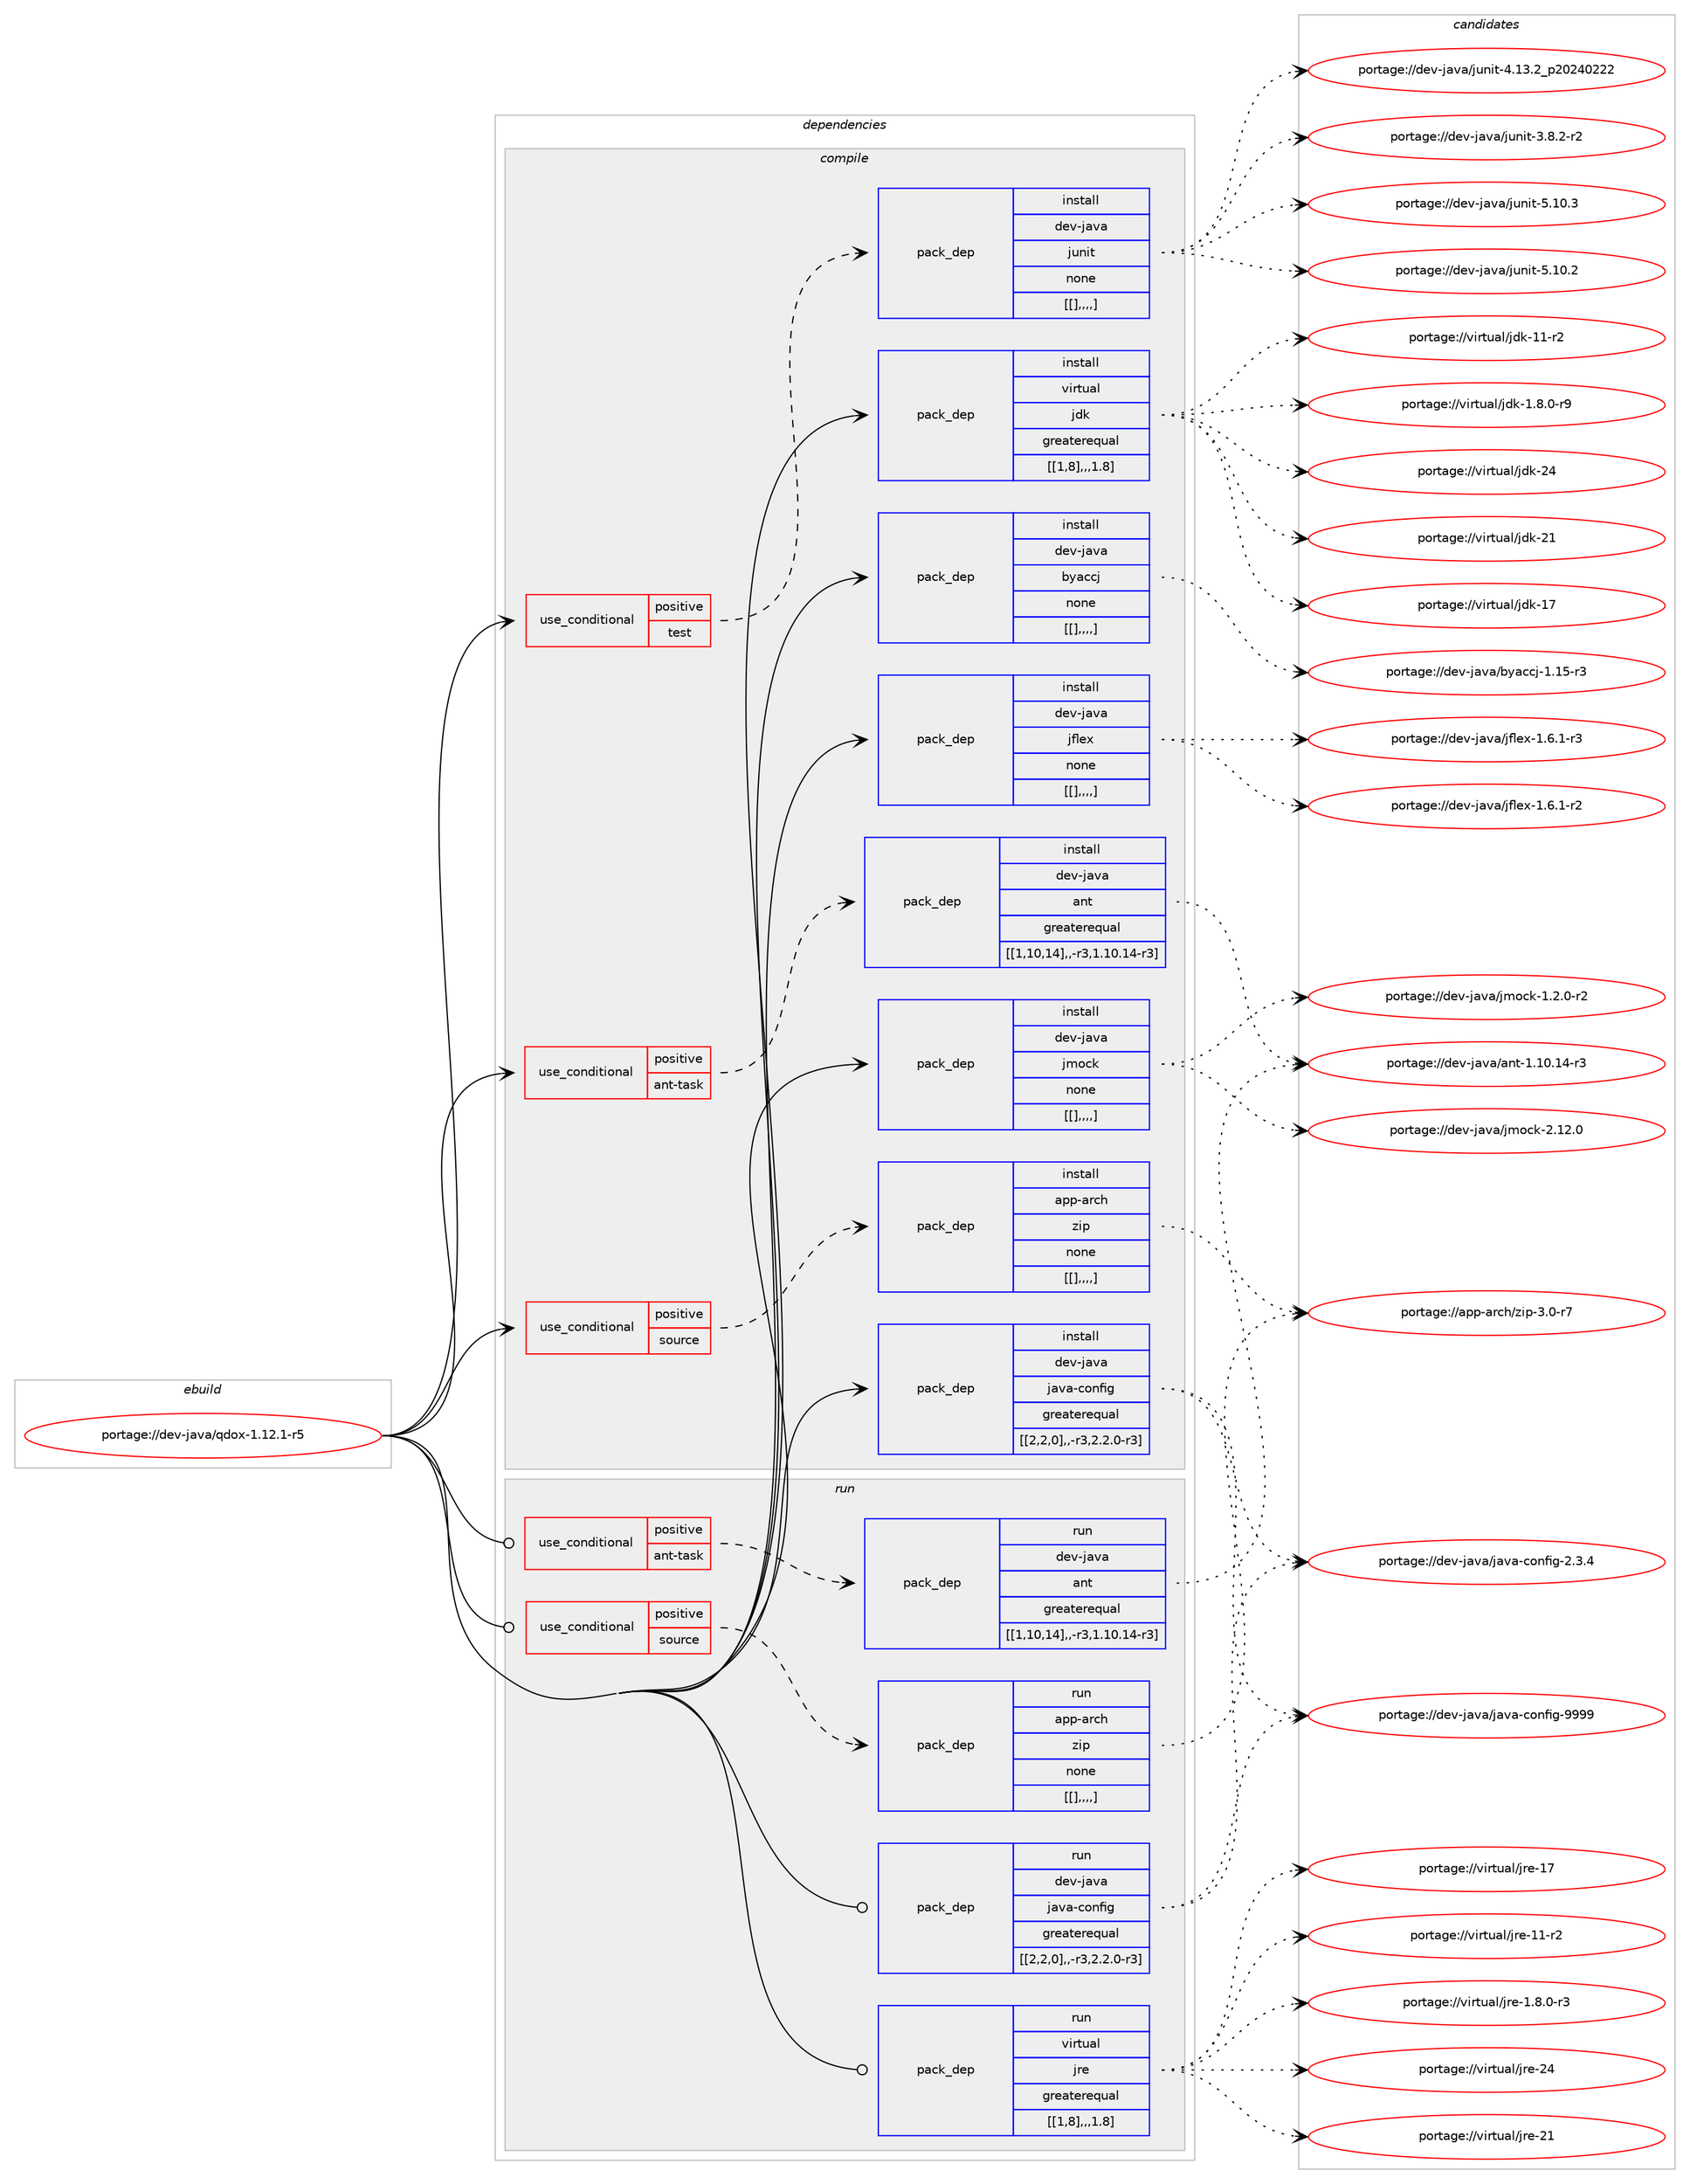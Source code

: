 digraph prolog {

# *************
# Graph options
# *************

newrank=true;
concentrate=true;
compound=true;
graph [rankdir=LR,fontname=Helvetica,fontsize=10,ranksep=1.5];#, ranksep=2.5, nodesep=0.2];
edge  [arrowhead=vee];
node  [fontname=Helvetica,fontsize=10];

# **********
# The ebuild
# **********

subgraph cluster_leftcol {
color=gray;
label=<<i>ebuild</i>>;
id [label="portage://dev-java/qdox-1.12.1-r5", color=red, width=4, href="../dev-java/qdox-1.12.1-r5.svg"];
}

# ****************
# The dependencies
# ****************

subgraph cluster_midcol {
color=gray;
label=<<i>dependencies</i>>;
subgraph cluster_compile {
fillcolor="#eeeeee";
style=filled;
label=<<i>compile</i>>;
subgraph cond22812 {
dependency97489 [label=<<TABLE BORDER="0" CELLBORDER="1" CELLSPACING="0" CELLPADDING="4"><TR><TD ROWSPAN="3" CELLPADDING="10">use_conditional</TD></TR><TR><TD>positive</TD></TR><TR><TD>ant-task</TD></TR></TABLE>>, shape=none, color=red];
subgraph pack73619 {
dependency97490 [label=<<TABLE BORDER="0" CELLBORDER="1" CELLSPACING="0" CELLPADDING="4" WIDTH="220"><TR><TD ROWSPAN="6" CELLPADDING="30">pack_dep</TD></TR><TR><TD WIDTH="110">install</TD></TR><TR><TD>dev-java</TD></TR><TR><TD>ant</TD></TR><TR><TD>greaterequal</TD></TR><TR><TD>[[1,10,14],,-r3,1.10.14-r3]</TD></TR></TABLE>>, shape=none, color=blue];
}
dependency97489:e -> dependency97490:w [weight=20,style="dashed",arrowhead="vee"];
}
id:e -> dependency97489:w [weight=20,style="solid",arrowhead="vee"];
subgraph cond22813 {
dependency97491 [label=<<TABLE BORDER="0" CELLBORDER="1" CELLSPACING="0" CELLPADDING="4"><TR><TD ROWSPAN="3" CELLPADDING="10">use_conditional</TD></TR><TR><TD>positive</TD></TR><TR><TD>source</TD></TR></TABLE>>, shape=none, color=red];
subgraph pack73620 {
dependency97492 [label=<<TABLE BORDER="0" CELLBORDER="1" CELLSPACING="0" CELLPADDING="4" WIDTH="220"><TR><TD ROWSPAN="6" CELLPADDING="30">pack_dep</TD></TR><TR><TD WIDTH="110">install</TD></TR><TR><TD>app-arch</TD></TR><TR><TD>zip</TD></TR><TR><TD>none</TD></TR><TR><TD>[[],,,,]</TD></TR></TABLE>>, shape=none, color=blue];
}
dependency97491:e -> dependency97492:w [weight=20,style="dashed",arrowhead="vee"];
}
id:e -> dependency97491:w [weight=20,style="solid",arrowhead="vee"];
subgraph cond22814 {
dependency97493 [label=<<TABLE BORDER="0" CELLBORDER="1" CELLSPACING="0" CELLPADDING="4"><TR><TD ROWSPAN="3" CELLPADDING="10">use_conditional</TD></TR><TR><TD>positive</TD></TR><TR><TD>test</TD></TR></TABLE>>, shape=none, color=red];
subgraph pack73621 {
dependency97494 [label=<<TABLE BORDER="0" CELLBORDER="1" CELLSPACING="0" CELLPADDING="4" WIDTH="220"><TR><TD ROWSPAN="6" CELLPADDING="30">pack_dep</TD></TR><TR><TD WIDTH="110">install</TD></TR><TR><TD>dev-java</TD></TR><TR><TD>junit</TD></TR><TR><TD>none</TD></TR><TR><TD>[[],,,,]</TD></TR></TABLE>>, shape=none, color=blue];
}
dependency97493:e -> dependency97494:w [weight=20,style="dashed",arrowhead="vee"];
}
id:e -> dependency97493:w [weight=20,style="solid",arrowhead="vee"];
subgraph pack73622 {
dependency97495 [label=<<TABLE BORDER="0" CELLBORDER="1" CELLSPACING="0" CELLPADDING="4" WIDTH="220"><TR><TD ROWSPAN="6" CELLPADDING="30">pack_dep</TD></TR><TR><TD WIDTH="110">install</TD></TR><TR><TD>dev-java</TD></TR><TR><TD>byaccj</TD></TR><TR><TD>none</TD></TR><TR><TD>[[],,,,]</TD></TR></TABLE>>, shape=none, color=blue];
}
id:e -> dependency97495:w [weight=20,style="solid",arrowhead="vee"];
subgraph pack73623 {
dependency97496 [label=<<TABLE BORDER="0" CELLBORDER="1" CELLSPACING="0" CELLPADDING="4" WIDTH="220"><TR><TD ROWSPAN="6" CELLPADDING="30">pack_dep</TD></TR><TR><TD WIDTH="110">install</TD></TR><TR><TD>dev-java</TD></TR><TR><TD>java-config</TD></TR><TR><TD>greaterequal</TD></TR><TR><TD>[[2,2,0],,-r3,2.2.0-r3]</TD></TR></TABLE>>, shape=none, color=blue];
}
id:e -> dependency97496:w [weight=20,style="solid",arrowhead="vee"];
subgraph pack73624 {
dependency97497 [label=<<TABLE BORDER="0" CELLBORDER="1" CELLSPACING="0" CELLPADDING="4" WIDTH="220"><TR><TD ROWSPAN="6" CELLPADDING="30">pack_dep</TD></TR><TR><TD WIDTH="110">install</TD></TR><TR><TD>dev-java</TD></TR><TR><TD>jflex</TD></TR><TR><TD>none</TD></TR><TR><TD>[[],,,,]</TD></TR></TABLE>>, shape=none, color=blue];
}
id:e -> dependency97497:w [weight=20,style="solid",arrowhead="vee"];
subgraph pack73625 {
dependency97498 [label=<<TABLE BORDER="0" CELLBORDER="1" CELLSPACING="0" CELLPADDING="4" WIDTH="220"><TR><TD ROWSPAN="6" CELLPADDING="30">pack_dep</TD></TR><TR><TD WIDTH="110">install</TD></TR><TR><TD>dev-java</TD></TR><TR><TD>jmock</TD></TR><TR><TD>none</TD></TR><TR><TD>[[],,,,]</TD></TR></TABLE>>, shape=none, color=blue];
}
id:e -> dependency97498:w [weight=20,style="solid",arrowhead="vee"];
subgraph pack73626 {
dependency97499 [label=<<TABLE BORDER="0" CELLBORDER="1" CELLSPACING="0" CELLPADDING="4" WIDTH="220"><TR><TD ROWSPAN="6" CELLPADDING="30">pack_dep</TD></TR><TR><TD WIDTH="110">install</TD></TR><TR><TD>virtual</TD></TR><TR><TD>jdk</TD></TR><TR><TD>greaterequal</TD></TR><TR><TD>[[1,8],,,1.8]</TD></TR></TABLE>>, shape=none, color=blue];
}
id:e -> dependency97499:w [weight=20,style="solid",arrowhead="vee"];
}
subgraph cluster_compileandrun {
fillcolor="#eeeeee";
style=filled;
label=<<i>compile and run</i>>;
}
subgraph cluster_run {
fillcolor="#eeeeee";
style=filled;
label=<<i>run</i>>;
subgraph cond22815 {
dependency97500 [label=<<TABLE BORDER="0" CELLBORDER="1" CELLSPACING="0" CELLPADDING="4"><TR><TD ROWSPAN="3" CELLPADDING="10">use_conditional</TD></TR><TR><TD>positive</TD></TR><TR><TD>ant-task</TD></TR></TABLE>>, shape=none, color=red];
subgraph pack73627 {
dependency97501 [label=<<TABLE BORDER="0" CELLBORDER="1" CELLSPACING="0" CELLPADDING="4" WIDTH="220"><TR><TD ROWSPAN="6" CELLPADDING="30">pack_dep</TD></TR><TR><TD WIDTH="110">run</TD></TR><TR><TD>dev-java</TD></TR><TR><TD>ant</TD></TR><TR><TD>greaterequal</TD></TR><TR><TD>[[1,10,14],,-r3,1.10.14-r3]</TD></TR></TABLE>>, shape=none, color=blue];
}
dependency97500:e -> dependency97501:w [weight=20,style="dashed",arrowhead="vee"];
}
id:e -> dependency97500:w [weight=20,style="solid",arrowhead="odot"];
subgraph cond22816 {
dependency97502 [label=<<TABLE BORDER="0" CELLBORDER="1" CELLSPACING="0" CELLPADDING="4"><TR><TD ROWSPAN="3" CELLPADDING="10">use_conditional</TD></TR><TR><TD>positive</TD></TR><TR><TD>source</TD></TR></TABLE>>, shape=none, color=red];
subgraph pack73628 {
dependency97503 [label=<<TABLE BORDER="0" CELLBORDER="1" CELLSPACING="0" CELLPADDING="4" WIDTH="220"><TR><TD ROWSPAN="6" CELLPADDING="30">pack_dep</TD></TR><TR><TD WIDTH="110">run</TD></TR><TR><TD>app-arch</TD></TR><TR><TD>zip</TD></TR><TR><TD>none</TD></TR><TR><TD>[[],,,,]</TD></TR></TABLE>>, shape=none, color=blue];
}
dependency97502:e -> dependency97503:w [weight=20,style="dashed",arrowhead="vee"];
}
id:e -> dependency97502:w [weight=20,style="solid",arrowhead="odot"];
subgraph pack73629 {
dependency97504 [label=<<TABLE BORDER="0" CELLBORDER="1" CELLSPACING="0" CELLPADDING="4" WIDTH="220"><TR><TD ROWSPAN="6" CELLPADDING="30">pack_dep</TD></TR><TR><TD WIDTH="110">run</TD></TR><TR><TD>dev-java</TD></TR><TR><TD>java-config</TD></TR><TR><TD>greaterequal</TD></TR><TR><TD>[[2,2,0],,-r3,2.2.0-r3]</TD></TR></TABLE>>, shape=none, color=blue];
}
id:e -> dependency97504:w [weight=20,style="solid",arrowhead="odot"];
subgraph pack73630 {
dependency97505 [label=<<TABLE BORDER="0" CELLBORDER="1" CELLSPACING="0" CELLPADDING="4" WIDTH="220"><TR><TD ROWSPAN="6" CELLPADDING="30">pack_dep</TD></TR><TR><TD WIDTH="110">run</TD></TR><TR><TD>virtual</TD></TR><TR><TD>jre</TD></TR><TR><TD>greaterequal</TD></TR><TR><TD>[[1,8],,,1.8]</TD></TR></TABLE>>, shape=none, color=blue];
}
id:e -> dependency97505:w [weight=20,style="solid",arrowhead="odot"];
}
}

# **************
# The candidates
# **************

subgraph cluster_choices {
rank=same;
color=gray;
label=<<i>candidates</i>>;

subgraph choice73619 {
color=black;
nodesep=1;
choice100101118451069711897479711011645494649484649524511451 [label="portage://dev-java/ant-1.10.14-r3", color=red, width=4,href="../dev-java/ant-1.10.14-r3.svg"];
dependency97490:e -> choice100101118451069711897479711011645494649484649524511451:w [style=dotted,weight="100"];
}
subgraph choice73620 {
color=black;
nodesep=1;
choice9711211245971149910447122105112455146484511455 [label="portage://app-arch/zip-3.0-r7", color=red, width=4,href="../app-arch/zip-3.0-r7.svg"];
dependency97492:e -> choice9711211245971149910447122105112455146484511455:w [style=dotted,weight="100"];
}
subgraph choice73621 {
color=black;
nodesep=1;
choice1001011184510697118974710611711010511645534649484651 [label="portage://dev-java/junit-5.10.3", color=red, width=4,href="../dev-java/junit-5.10.3.svg"];
choice1001011184510697118974710611711010511645534649484650 [label="portage://dev-java/junit-5.10.2", color=red, width=4,href="../dev-java/junit-5.10.2.svg"];
choice1001011184510697118974710611711010511645524649514650951125048505248505050 [label="portage://dev-java/junit-4.13.2_p20240222", color=red, width=4,href="../dev-java/junit-4.13.2_p20240222.svg"];
choice100101118451069711897471061171101051164551465646504511450 [label="portage://dev-java/junit-3.8.2-r2", color=red, width=4,href="../dev-java/junit-3.8.2-r2.svg"];
dependency97494:e -> choice1001011184510697118974710611711010511645534649484651:w [style=dotted,weight="100"];
dependency97494:e -> choice1001011184510697118974710611711010511645534649484650:w [style=dotted,weight="100"];
dependency97494:e -> choice1001011184510697118974710611711010511645524649514650951125048505248505050:w [style=dotted,weight="100"];
dependency97494:e -> choice100101118451069711897471061171101051164551465646504511450:w [style=dotted,weight="100"];
}
subgraph choice73622 {
color=black;
nodesep=1;
choice100101118451069711897479812197999910645494649534511451 [label="portage://dev-java/byaccj-1.15-r3", color=red, width=4,href="../dev-java/byaccj-1.15-r3.svg"];
dependency97495:e -> choice100101118451069711897479812197999910645494649534511451:w [style=dotted,weight="100"];
}
subgraph choice73623 {
color=black;
nodesep=1;
choice10010111845106971189747106971189745991111101021051034557575757 [label="portage://dev-java/java-config-9999", color=red, width=4,href="../dev-java/java-config-9999.svg"];
choice1001011184510697118974710697118974599111110102105103455046514652 [label="portage://dev-java/java-config-2.3.4", color=red, width=4,href="../dev-java/java-config-2.3.4.svg"];
dependency97496:e -> choice10010111845106971189747106971189745991111101021051034557575757:w [style=dotted,weight="100"];
dependency97496:e -> choice1001011184510697118974710697118974599111110102105103455046514652:w [style=dotted,weight="100"];
}
subgraph choice73624 {
color=black;
nodesep=1;
choice100101118451069711897471061021081011204549465446494511451 [label="portage://dev-java/jflex-1.6.1-r3", color=red, width=4,href="../dev-java/jflex-1.6.1-r3.svg"];
choice100101118451069711897471061021081011204549465446494511450 [label="portage://dev-java/jflex-1.6.1-r2", color=red, width=4,href="../dev-java/jflex-1.6.1-r2.svg"];
dependency97497:e -> choice100101118451069711897471061021081011204549465446494511451:w [style=dotted,weight="100"];
dependency97497:e -> choice100101118451069711897471061021081011204549465446494511450:w [style=dotted,weight="100"];
}
subgraph choice73625 {
color=black;
nodesep=1;
choice100101118451069711897471061091119910745504649504648 [label="portage://dev-java/jmock-2.12.0", color=red, width=4,href="../dev-java/jmock-2.12.0.svg"];
choice10010111845106971189747106109111991074549465046484511450 [label="portage://dev-java/jmock-1.2.0-r2", color=red, width=4,href="../dev-java/jmock-1.2.0-r2.svg"];
dependency97498:e -> choice100101118451069711897471061091119910745504649504648:w [style=dotted,weight="100"];
dependency97498:e -> choice10010111845106971189747106109111991074549465046484511450:w [style=dotted,weight="100"];
}
subgraph choice73626 {
color=black;
nodesep=1;
choice1181051141161179710847106100107455052 [label="portage://virtual/jdk-24", color=red, width=4,href="../virtual/jdk-24.svg"];
choice1181051141161179710847106100107455049 [label="portage://virtual/jdk-21", color=red, width=4,href="../virtual/jdk-21.svg"];
choice1181051141161179710847106100107454955 [label="portage://virtual/jdk-17", color=red, width=4,href="../virtual/jdk-17.svg"];
choice11810511411611797108471061001074549494511450 [label="portage://virtual/jdk-11-r2", color=red, width=4,href="../virtual/jdk-11-r2.svg"];
choice11810511411611797108471061001074549465646484511457 [label="portage://virtual/jdk-1.8.0-r9", color=red, width=4,href="../virtual/jdk-1.8.0-r9.svg"];
dependency97499:e -> choice1181051141161179710847106100107455052:w [style=dotted,weight="100"];
dependency97499:e -> choice1181051141161179710847106100107455049:w [style=dotted,weight="100"];
dependency97499:e -> choice1181051141161179710847106100107454955:w [style=dotted,weight="100"];
dependency97499:e -> choice11810511411611797108471061001074549494511450:w [style=dotted,weight="100"];
dependency97499:e -> choice11810511411611797108471061001074549465646484511457:w [style=dotted,weight="100"];
}
subgraph choice73627 {
color=black;
nodesep=1;
choice100101118451069711897479711011645494649484649524511451 [label="portage://dev-java/ant-1.10.14-r3", color=red, width=4,href="../dev-java/ant-1.10.14-r3.svg"];
dependency97501:e -> choice100101118451069711897479711011645494649484649524511451:w [style=dotted,weight="100"];
}
subgraph choice73628 {
color=black;
nodesep=1;
choice9711211245971149910447122105112455146484511455 [label="portage://app-arch/zip-3.0-r7", color=red, width=4,href="../app-arch/zip-3.0-r7.svg"];
dependency97503:e -> choice9711211245971149910447122105112455146484511455:w [style=dotted,weight="100"];
}
subgraph choice73629 {
color=black;
nodesep=1;
choice10010111845106971189747106971189745991111101021051034557575757 [label="portage://dev-java/java-config-9999", color=red, width=4,href="../dev-java/java-config-9999.svg"];
choice1001011184510697118974710697118974599111110102105103455046514652 [label="portage://dev-java/java-config-2.3.4", color=red, width=4,href="../dev-java/java-config-2.3.4.svg"];
dependency97504:e -> choice10010111845106971189747106971189745991111101021051034557575757:w [style=dotted,weight="100"];
dependency97504:e -> choice1001011184510697118974710697118974599111110102105103455046514652:w [style=dotted,weight="100"];
}
subgraph choice73630 {
color=black;
nodesep=1;
choice1181051141161179710847106114101455052 [label="portage://virtual/jre-24", color=red, width=4,href="../virtual/jre-24.svg"];
choice1181051141161179710847106114101455049 [label="portage://virtual/jre-21", color=red, width=4,href="../virtual/jre-21.svg"];
choice1181051141161179710847106114101454955 [label="portage://virtual/jre-17", color=red, width=4,href="../virtual/jre-17.svg"];
choice11810511411611797108471061141014549494511450 [label="portage://virtual/jre-11-r2", color=red, width=4,href="../virtual/jre-11-r2.svg"];
choice11810511411611797108471061141014549465646484511451 [label="portage://virtual/jre-1.8.0-r3", color=red, width=4,href="../virtual/jre-1.8.0-r3.svg"];
dependency97505:e -> choice1181051141161179710847106114101455052:w [style=dotted,weight="100"];
dependency97505:e -> choice1181051141161179710847106114101455049:w [style=dotted,weight="100"];
dependency97505:e -> choice1181051141161179710847106114101454955:w [style=dotted,weight="100"];
dependency97505:e -> choice11810511411611797108471061141014549494511450:w [style=dotted,weight="100"];
dependency97505:e -> choice11810511411611797108471061141014549465646484511451:w [style=dotted,weight="100"];
}
}

}
